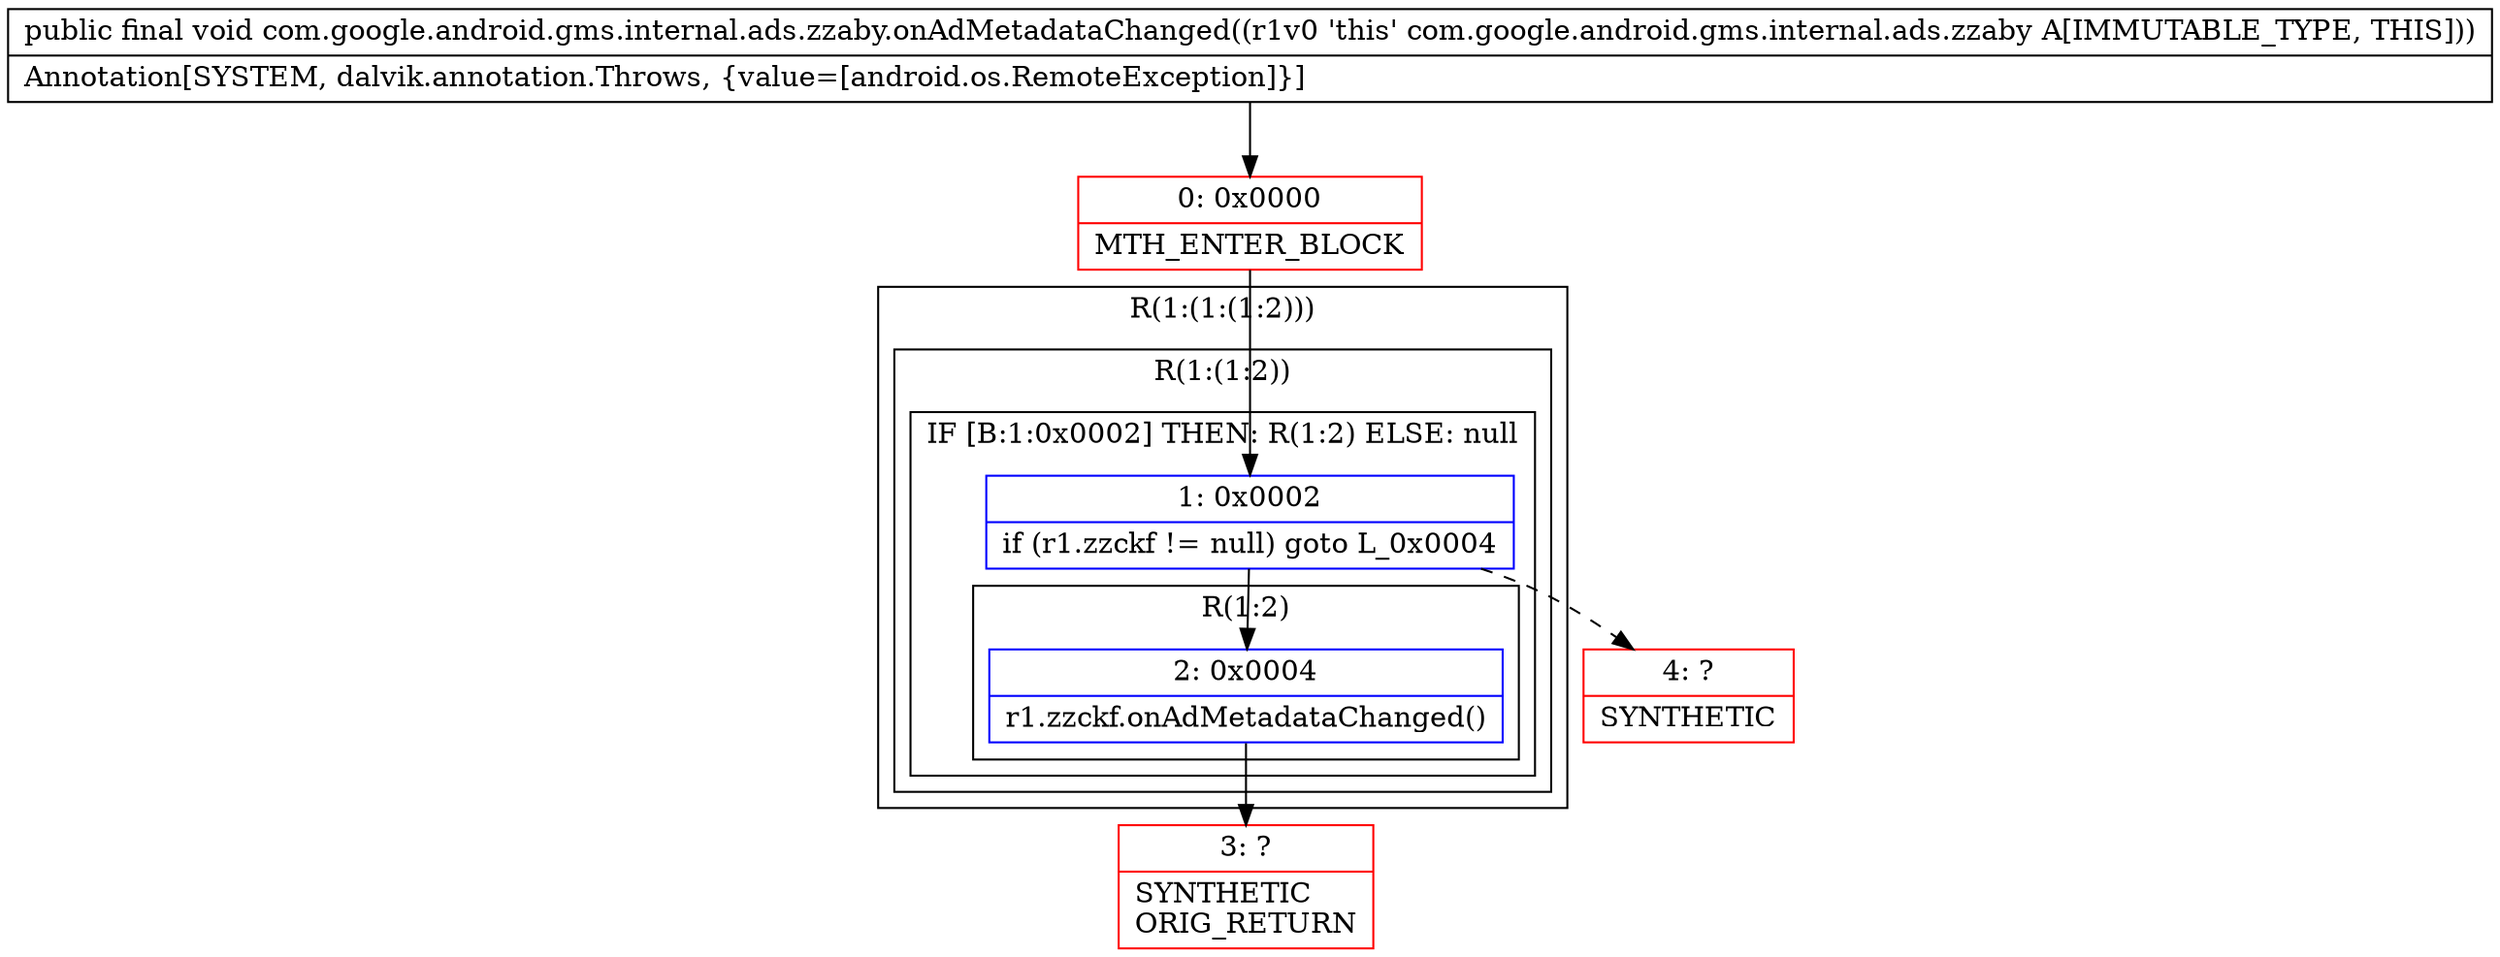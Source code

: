 digraph "CFG forcom.google.android.gms.internal.ads.zzaby.onAdMetadataChanged()V" {
subgraph cluster_Region_913801261 {
label = "R(1:(1:(1:2)))";
node [shape=record,color=blue];
subgraph cluster_Region_842043765 {
label = "R(1:(1:2))";
node [shape=record,color=blue];
subgraph cluster_IfRegion_464867009 {
label = "IF [B:1:0x0002] THEN: R(1:2) ELSE: null";
node [shape=record,color=blue];
Node_1 [shape=record,label="{1\:\ 0x0002|if (r1.zzckf != null) goto L_0x0004\l}"];
subgraph cluster_Region_1397039065 {
label = "R(1:2)";
node [shape=record,color=blue];
Node_2 [shape=record,label="{2\:\ 0x0004|r1.zzckf.onAdMetadataChanged()\l}"];
}
}
}
}
Node_0 [shape=record,color=red,label="{0\:\ 0x0000|MTH_ENTER_BLOCK\l}"];
Node_3 [shape=record,color=red,label="{3\:\ ?|SYNTHETIC\lORIG_RETURN\l}"];
Node_4 [shape=record,color=red,label="{4\:\ ?|SYNTHETIC\l}"];
MethodNode[shape=record,label="{public final void com.google.android.gms.internal.ads.zzaby.onAdMetadataChanged((r1v0 'this' com.google.android.gms.internal.ads.zzaby A[IMMUTABLE_TYPE, THIS]))  | Annotation[SYSTEM, dalvik.annotation.Throws, \{value=[android.os.RemoteException]\}]\l}"];
MethodNode -> Node_0;
Node_1 -> Node_2;
Node_1 -> Node_4[style=dashed];
Node_2 -> Node_3;
Node_0 -> Node_1;
}

